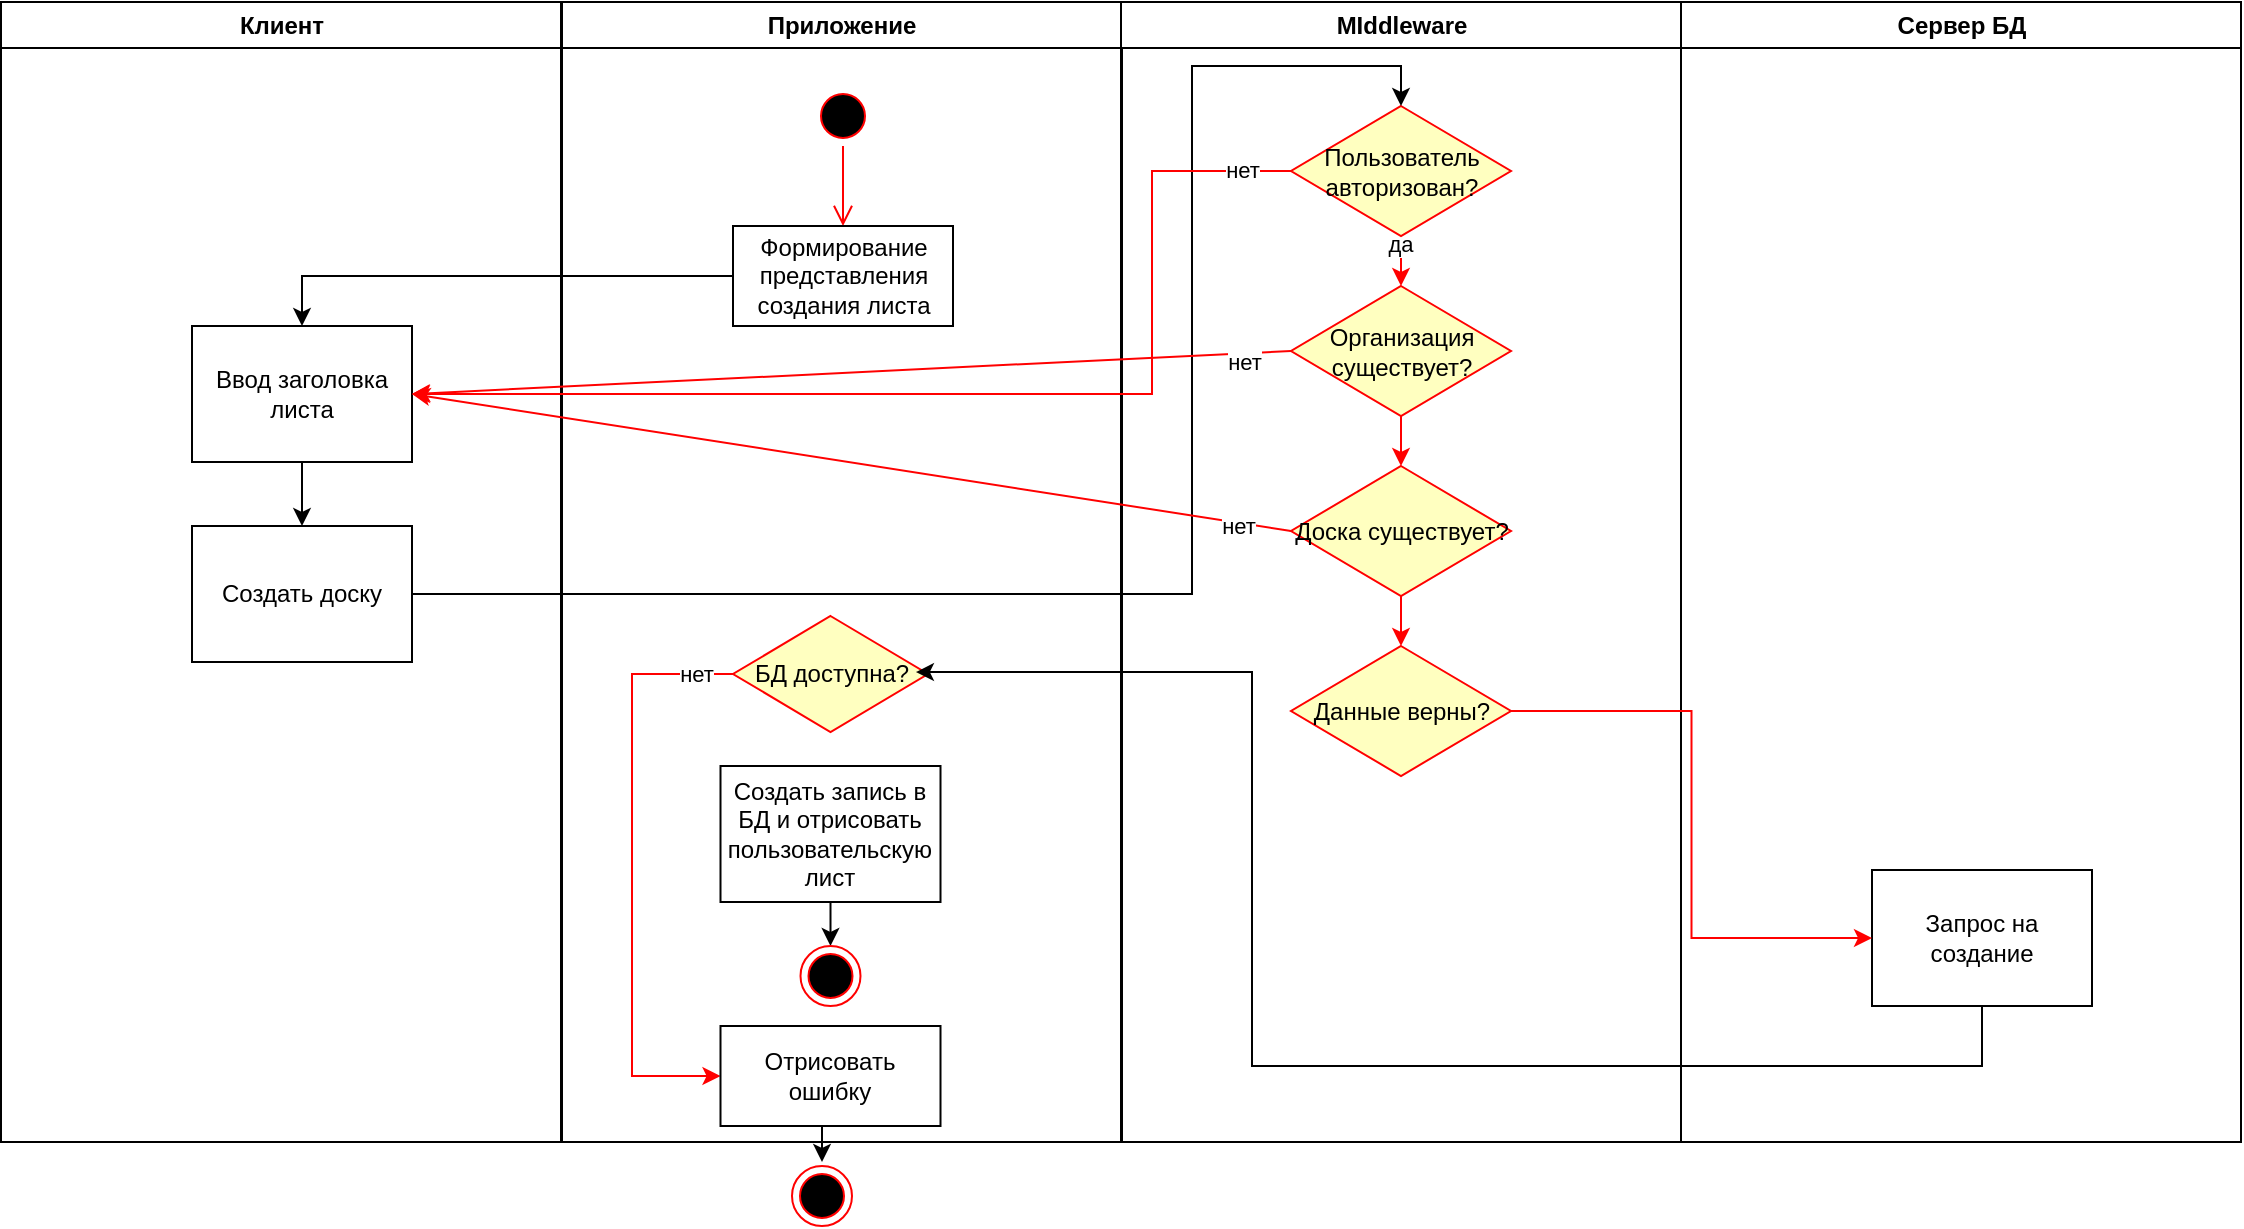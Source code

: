 <mxfile version="22.1.18" type="device">
  <diagram name="Page-1" id="e7e014a7-5840-1c2e-5031-d8a46d1fe8dd">
    <mxGraphModel dx="558" dy="929" grid="1" gridSize="10" guides="1" tooltips="1" connect="1" arrows="1" fold="1" page="1" pageScale="1" pageWidth="1169" pageHeight="826" background="none" math="0" shadow="0">
      <root>
        <mxCell id="0" />
        <mxCell id="1" parent="0" />
        <mxCell id="2" value="Клиент" style="swimlane;whiteSpace=wrap" parent="1" vertex="1">
          <mxGeometry x="164.5" y="128" width="280" height="570" as="geometry" />
        </mxCell>
        <mxCell id="4rBxTCoZNJ6-4deoBNhW-68" style="edgeStyle=orthogonalEdgeStyle;rounded=0;orthogonalLoop=1;jettySize=auto;html=1;exitX=0.5;exitY=1;exitDx=0;exitDy=0;entryX=0.5;entryY=0;entryDx=0;entryDy=0;" parent="2" source="4rBxTCoZNJ6-4deoBNhW-44" target="4rBxTCoZNJ6-4deoBNhW-67" edge="1">
          <mxGeometry relative="1" as="geometry" />
        </mxCell>
        <mxCell id="4rBxTCoZNJ6-4deoBNhW-44" value="Ввод заголовка листа" style="html=1;whiteSpace=wrap;" parent="2" vertex="1">
          <mxGeometry x="95.5" y="162" width="110" height="68" as="geometry" />
        </mxCell>
        <mxCell id="4rBxTCoZNJ6-4deoBNhW-67" value="Создать доску" style="html=1;whiteSpace=wrap;" parent="2" vertex="1">
          <mxGeometry x="95.5" y="262" width="110" height="68" as="geometry" />
        </mxCell>
        <mxCell id="3" value="Приложение" style="swimlane;whiteSpace=wrap" parent="1" vertex="1">
          <mxGeometry x="445" y="128" width="280" height="570" as="geometry" />
        </mxCell>
        <mxCell id="4rBxTCoZNJ6-4deoBNhW-41" value="" style="ellipse;html=1;shape=startState;fillColor=#000000;strokeColor=#ff0000;" parent="3" vertex="1">
          <mxGeometry x="125.5" y="42" width="30" height="30" as="geometry" />
        </mxCell>
        <mxCell id="4rBxTCoZNJ6-4deoBNhW-42" value="" style="edgeStyle=orthogonalEdgeStyle;html=1;verticalAlign=bottom;endArrow=open;endSize=8;strokeColor=#ff0000;rounded=0;entryX=0.5;entryY=0;entryDx=0;entryDy=0;" parent="3" source="4rBxTCoZNJ6-4deoBNhW-41" target="4rBxTCoZNJ6-4deoBNhW-43" edge="1">
          <mxGeometry relative="1" as="geometry">
            <mxPoint x="140.5" y="112" as="targetPoint" />
          </mxGeometry>
        </mxCell>
        <mxCell id="4rBxTCoZNJ6-4deoBNhW-43" value="Формирование представления создания листа" style="html=1;whiteSpace=wrap;" parent="3" vertex="1">
          <mxGeometry x="85.5" y="112" width="110" height="50" as="geometry" />
        </mxCell>
        <mxCell id="4rBxTCoZNJ6-4deoBNhW-85" style="edgeStyle=orthogonalEdgeStyle;rounded=0;orthogonalLoop=1;jettySize=auto;html=1;exitX=0;exitY=0.5;exitDx=0;exitDy=0;entryX=0;entryY=0.5;entryDx=0;entryDy=0;strokeColor=#FF0000;" parent="3" source="4rBxTCoZNJ6-4deoBNhW-76" target="4rBxTCoZNJ6-4deoBNhW-84" edge="1">
          <mxGeometry relative="1" as="geometry">
            <Array as="points">
              <mxPoint x="35" y="336" />
              <mxPoint x="35" y="537" />
            </Array>
          </mxGeometry>
        </mxCell>
        <mxCell id="4rBxTCoZNJ6-4deoBNhW-105" value="нет" style="edgeLabel;html=1;align=center;verticalAlign=middle;resizable=0;points=[];" parent="4rBxTCoZNJ6-4deoBNhW-85" vertex="1" connectable="0">
          <mxGeometry x="-0.875" relative="1" as="geometry">
            <mxPoint as="offset" />
          </mxGeometry>
        </mxCell>
        <mxCell id="4rBxTCoZNJ6-4deoBNhW-76" value="БД доступна?" style="rhombus;whiteSpace=wrap;html=1;fontColor=#000000;fillColor=#ffffc0;strokeColor=#ff0000;" parent="3" vertex="1">
          <mxGeometry x="85.5" y="307" width="97.5" height="58" as="geometry" />
        </mxCell>
        <mxCell id="4rBxTCoZNJ6-4deoBNhW-83" style="edgeStyle=orthogonalEdgeStyle;rounded=0;orthogonalLoop=1;jettySize=auto;html=1;exitX=0.5;exitY=1;exitDx=0;exitDy=0;entryX=0.5;entryY=0;entryDx=0;entryDy=0;" parent="3" source="4rBxTCoZNJ6-4deoBNhW-81" target="4rBxTCoZNJ6-4deoBNhW-82" edge="1">
          <mxGeometry relative="1" as="geometry" />
        </mxCell>
        <mxCell id="4rBxTCoZNJ6-4deoBNhW-81" value="Создать запись в БД и отрисовать пользовательскую лист" style="html=1;whiteSpace=wrap;" parent="3" vertex="1">
          <mxGeometry x="79.25" y="382" width="110" height="68" as="geometry" />
        </mxCell>
        <mxCell id="4rBxTCoZNJ6-4deoBNhW-82" value="" style="ellipse;html=1;shape=endState;fillColor=#000000;strokeColor=#ff0000;" parent="3" vertex="1">
          <mxGeometry x="119.25" y="472" width="30" height="30" as="geometry" />
        </mxCell>
        <mxCell id="4rBxTCoZNJ6-4deoBNhW-84" value="Отрисовать ошибку" style="html=1;whiteSpace=wrap;" parent="3" vertex="1">
          <mxGeometry x="79.25" y="512" width="110" height="50" as="geometry" />
        </mxCell>
        <mxCell id="4" value="Сервер БД" style="swimlane;whiteSpace=wrap" parent="1" vertex="1">
          <mxGeometry x="1004.5" y="128" width="280" height="570" as="geometry" />
        </mxCell>
        <mxCell id="4rBxTCoZNJ6-4deoBNhW-46" value="Запрос на создание" style="html=1;whiteSpace=wrap;" parent="4" vertex="1">
          <mxGeometry x="95.5" y="434" width="110" height="68" as="geometry" />
        </mxCell>
        <mxCell id="4rBxTCoZNJ6-4deoBNhW-45" style="edgeStyle=orthogonalEdgeStyle;rounded=0;orthogonalLoop=1;jettySize=auto;html=1;exitX=0;exitY=0.5;exitDx=0;exitDy=0;entryX=0.5;entryY=0;entryDx=0;entryDy=0;" parent="1" source="4rBxTCoZNJ6-4deoBNhW-43" target="4rBxTCoZNJ6-4deoBNhW-44" edge="1">
          <mxGeometry relative="1" as="geometry">
            <Array as="points">
              <mxPoint x="315" y="265" />
            </Array>
          </mxGeometry>
        </mxCell>
        <mxCell id="4rBxTCoZNJ6-4deoBNhW-47" value="MIddleware" style="swimlane;whiteSpace=wrap" parent="1" vertex="1">
          <mxGeometry x="724.5" y="128" width="280" height="570" as="geometry" />
        </mxCell>
        <mxCell id="4rBxTCoZNJ6-4deoBNhW-53" style="rounded=0;orthogonalLoop=1;jettySize=auto;html=1;exitX=0.5;exitY=1;exitDx=0;exitDy=0;entryX=0.5;entryY=0;entryDx=0;entryDy=0;fillColor=#f8cecc;strokeColor=#FF0000;" parent="4rBxTCoZNJ6-4deoBNhW-47" source="4rBxTCoZNJ6-4deoBNhW-49" target="4rBxTCoZNJ6-4deoBNhW-52" edge="1">
          <mxGeometry relative="1" as="geometry" />
        </mxCell>
        <mxCell id="4rBxTCoZNJ6-4deoBNhW-56" value="да" style="edgeLabel;html=1;align=center;verticalAlign=middle;resizable=0;points=[];" parent="4rBxTCoZNJ6-4deoBNhW-53" vertex="1" connectable="0">
          <mxGeometry x="-0.663" y="-1" relative="1" as="geometry">
            <mxPoint as="offset" />
          </mxGeometry>
        </mxCell>
        <mxCell id="4rBxTCoZNJ6-4deoBNhW-49" value="Пользователь авторизован?" style="rhombus;whiteSpace=wrap;html=1;fontColor=#000000;fillColor=#ffffc0;strokeColor=#ff0000;" parent="4rBxTCoZNJ6-4deoBNhW-47" vertex="1">
          <mxGeometry x="85" y="52" width="110" height="65" as="geometry" />
        </mxCell>
        <mxCell id="vQ5HINFrBNe3jeaMfdUC-13" style="edgeStyle=orthogonalEdgeStyle;rounded=0;orthogonalLoop=1;jettySize=auto;html=1;exitX=0.5;exitY=1;exitDx=0;exitDy=0;entryX=0.5;entryY=0;entryDx=0;entryDy=0;strokeColor=#FF0000;" edge="1" parent="4rBxTCoZNJ6-4deoBNhW-47" source="4rBxTCoZNJ6-4deoBNhW-52" target="vQ5HINFrBNe3jeaMfdUC-12">
          <mxGeometry relative="1" as="geometry" />
        </mxCell>
        <mxCell id="4rBxTCoZNJ6-4deoBNhW-52" value="Организация существует?" style="rhombus;whiteSpace=wrap;html=1;fontColor=#000000;fillColor=#ffffc0;strokeColor=#ff0000;" parent="4rBxTCoZNJ6-4deoBNhW-47" vertex="1">
          <mxGeometry x="85" y="142" width="110" height="65" as="geometry" />
        </mxCell>
        <mxCell id="vQ5HINFrBNe3jeaMfdUC-19" style="edgeStyle=orthogonalEdgeStyle;rounded=0;orthogonalLoop=1;jettySize=auto;html=1;exitX=0.5;exitY=1;exitDx=0;exitDy=0;entryX=0.5;entryY=0;entryDx=0;entryDy=0;strokeColor=#FF0000;" edge="1" parent="4rBxTCoZNJ6-4deoBNhW-47" source="vQ5HINFrBNe3jeaMfdUC-12" target="vQ5HINFrBNe3jeaMfdUC-18">
          <mxGeometry relative="1" as="geometry" />
        </mxCell>
        <mxCell id="vQ5HINFrBNe3jeaMfdUC-12" value="&lt;div&gt;Доска существует?&lt;/div&gt;" style="rhombus;whiteSpace=wrap;html=1;fontColor=#000000;fillColor=#ffffc0;strokeColor=#ff0000;" vertex="1" parent="4rBxTCoZNJ6-4deoBNhW-47">
          <mxGeometry x="85" y="232" width="110" height="65" as="geometry" />
        </mxCell>
        <mxCell id="vQ5HINFrBNe3jeaMfdUC-18" value="Данные верны?" style="rhombus;whiteSpace=wrap;html=1;fontColor=#000000;fillColor=#ffffc0;strokeColor=#ff0000;" vertex="1" parent="4rBxTCoZNJ6-4deoBNhW-47">
          <mxGeometry x="85" y="322" width="110" height="65" as="geometry" />
        </mxCell>
        <mxCell id="4rBxTCoZNJ6-4deoBNhW-69" style="edgeStyle=orthogonalEdgeStyle;rounded=0;orthogonalLoop=1;jettySize=auto;html=1;exitX=1;exitY=0.5;exitDx=0;exitDy=0;entryX=0.5;entryY=0;entryDx=0;entryDy=0;" parent="1" source="4rBxTCoZNJ6-4deoBNhW-67" target="4rBxTCoZNJ6-4deoBNhW-49" edge="1">
          <mxGeometry relative="1" as="geometry">
            <Array as="points">
              <mxPoint x="760" y="424" />
              <mxPoint x="760" y="160" />
              <mxPoint x="865" y="160" />
            </Array>
          </mxGeometry>
        </mxCell>
        <mxCell id="4rBxTCoZNJ6-4deoBNhW-70" style="edgeStyle=orthogonalEdgeStyle;rounded=0;orthogonalLoop=1;jettySize=auto;html=1;exitX=0;exitY=0.5;exitDx=0;exitDy=0;entryX=1;entryY=0.5;entryDx=0;entryDy=0;strokeColor=#FF0000;" parent="1" source="4rBxTCoZNJ6-4deoBNhW-49" target="4rBxTCoZNJ6-4deoBNhW-44" edge="1">
          <mxGeometry relative="1" as="geometry">
            <Array as="points">
              <mxPoint x="740" y="213" />
              <mxPoint x="740" y="324" />
            </Array>
          </mxGeometry>
        </mxCell>
        <mxCell id="4rBxTCoZNJ6-4deoBNhW-71" value="нет" style="edgeLabel;html=1;align=center;verticalAlign=middle;resizable=0;points=[];" parent="4rBxTCoZNJ6-4deoBNhW-70" vertex="1" connectable="0">
          <mxGeometry x="-0.907" y="-1" relative="1" as="geometry">
            <mxPoint x="1" as="offset" />
          </mxGeometry>
        </mxCell>
        <mxCell id="4rBxTCoZNJ6-4deoBNhW-72" style="rounded=0;orthogonalLoop=1;jettySize=auto;html=1;exitX=0;exitY=0.5;exitDx=0;exitDy=0;entryX=1;entryY=0.5;entryDx=0;entryDy=0;strokeColor=#FF0000;" parent="1" source="4rBxTCoZNJ6-4deoBNhW-52" target="4rBxTCoZNJ6-4deoBNhW-44" edge="1">
          <mxGeometry relative="1" as="geometry" />
        </mxCell>
        <mxCell id="4rBxTCoZNJ6-4deoBNhW-73" value="нет" style="edgeLabel;html=1;align=center;verticalAlign=middle;resizable=0;points=[];" parent="4rBxTCoZNJ6-4deoBNhW-72" vertex="1" connectable="0">
          <mxGeometry x="-0.887" y="3" relative="1" as="geometry">
            <mxPoint x="1" y="1" as="offset" />
          </mxGeometry>
        </mxCell>
        <mxCell id="4rBxTCoZNJ6-4deoBNhW-86" value="" style="ellipse;html=1;shape=endState;fillColor=#000000;strokeColor=#ff0000;" parent="1" vertex="1">
          <mxGeometry x="560" y="710" width="30" height="30" as="geometry" />
        </mxCell>
        <mxCell id="4rBxTCoZNJ6-4deoBNhW-87" style="edgeStyle=orthogonalEdgeStyle;rounded=0;orthogonalLoop=1;jettySize=auto;html=1;exitX=0.5;exitY=1;exitDx=0;exitDy=0;entryX=0.5;entryY=-0.067;entryDx=0;entryDy=0;entryPerimeter=0;" parent="1" source="4rBxTCoZNJ6-4deoBNhW-84" target="4rBxTCoZNJ6-4deoBNhW-86" edge="1">
          <mxGeometry relative="1" as="geometry" />
        </mxCell>
        <mxCell id="vQ5HINFrBNe3jeaMfdUC-14" style="rounded=0;orthogonalLoop=1;jettySize=auto;html=1;exitX=0;exitY=0.5;exitDx=0;exitDy=0;entryX=1;entryY=0.5;entryDx=0;entryDy=0;strokeColor=#FF0000;" edge="1" parent="1" source="vQ5HINFrBNe3jeaMfdUC-12" target="4rBxTCoZNJ6-4deoBNhW-44">
          <mxGeometry relative="1" as="geometry" />
        </mxCell>
        <mxCell id="vQ5HINFrBNe3jeaMfdUC-15" value="&lt;div&gt;нет&lt;/div&gt;" style="edgeLabel;html=1;align=center;verticalAlign=middle;resizable=0;points=[];" vertex="1" connectable="0" parent="vQ5HINFrBNe3jeaMfdUC-14">
          <mxGeometry x="-0.88" y="1" relative="1" as="geometry">
            <mxPoint as="offset" />
          </mxGeometry>
        </mxCell>
        <mxCell id="vQ5HINFrBNe3jeaMfdUC-20" style="edgeStyle=orthogonalEdgeStyle;rounded=0;orthogonalLoop=1;jettySize=auto;html=1;exitX=1;exitY=0.5;exitDx=0;exitDy=0;entryX=0;entryY=0.5;entryDx=0;entryDy=0;strokeColor=#FF0000;" edge="1" parent="1" source="vQ5HINFrBNe3jeaMfdUC-18" target="4rBxTCoZNJ6-4deoBNhW-46">
          <mxGeometry relative="1" as="geometry" />
        </mxCell>
        <mxCell id="vQ5HINFrBNe3jeaMfdUC-21" style="edgeStyle=orthogonalEdgeStyle;rounded=0;orthogonalLoop=1;jettySize=auto;html=1;exitX=0.5;exitY=1;exitDx=0;exitDy=0;entryX=0.938;entryY=0.483;entryDx=0;entryDy=0;entryPerimeter=0;" edge="1" parent="1" source="4rBxTCoZNJ6-4deoBNhW-46" target="4rBxTCoZNJ6-4deoBNhW-76">
          <mxGeometry relative="1" as="geometry">
            <Array as="points">
              <mxPoint x="1155" y="660" />
              <mxPoint x="790" y="660" />
              <mxPoint x="790" y="463" />
            </Array>
          </mxGeometry>
        </mxCell>
      </root>
    </mxGraphModel>
  </diagram>
</mxfile>
